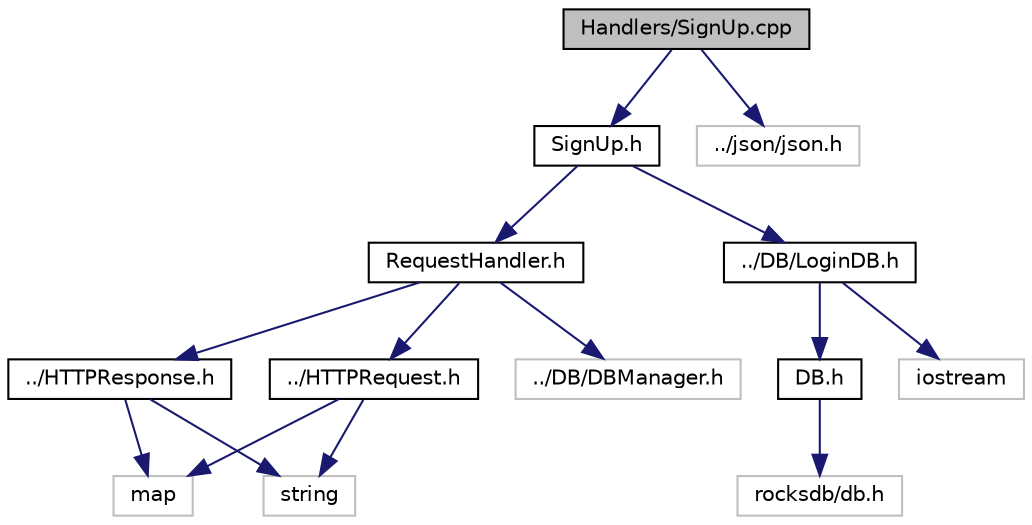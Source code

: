 digraph "Handlers/SignUp.cpp"
{
  edge [fontname="Helvetica",fontsize="10",labelfontname="Helvetica",labelfontsize="10"];
  node [fontname="Helvetica",fontsize="10",shape=record];
  Node1 [label="Handlers/SignUp.cpp",height=0.2,width=0.4,color="black", fillcolor="grey75", style="filled", fontcolor="black"];
  Node1 -> Node2 [color="midnightblue",fontsize="10",style="solid"];
  Node2 [label="SignUp.h",height=0.2,width=0.4,color="black", fillcolor="white", style="filled",URL="$_sign_up_8h.html"];
  Node2 -> Node3 [color="midnightblue",fontsize="10",style="solid"];
  Node3 [label="RequestHandler.h",height=0.2,width=0.4,color="black", fillcolor="white", style="filled",URL="$_request_handler_8h.html"];
  Node3 -> Node4 [color="midnightblue",fontsize="10",style="solid"];
  Node4 [label="../HTTPRequest.h",height=0.2,width=0.4,color="black", fillcolor="white", style="filled",URL="$_h_t_t_p_request_8h.html"];
  Node4 -> Node5 [color="midnightblue",fontsize="10",style="solid"];
  Node5 [label="string",height=0.2,width=0.4,color="grey75", fillcolor="white", style="filled"];
  Node4 -> Node6 [color="midnightblue",fontsize="10",style="solid"];
  Node6 [label="map",height=0.2,width=0.4,color="grey75", fillcolor="white", style="filled"];
  Node3 -> Node7 [color="midnightblue",fontsize="10",style="solid"];
  Node7 [label="../DB/DBManager.h",height=0.2,width=0.4,color="grey75", fillcolor="white", style="filled"];
  Node3 -> Node8 [color="midnightblue",fontsize="10",style="solid"];
  Node8 [label="../HTTPResponse.h",height=0.2,width=0.4,color="black", fillcolor="white", style="filled",URL="$_h_t_t_p_response_8h.html"];
  Node8 -> Node5 [color="midnightblue",fontsize="10",style="solid"];
  Node8 -> Node6 [color="midnightblue",fontsize="10",style="solid"];
  Node2 -> Node9 [color="midnightblue",fontsize="10",style="solid"];
  Node9 [label="../DB/LoginDB.h",height=0.2,width=0.4,color="black", fillcolor="white", style="filled",URL="$_login_d_b_8h.html"];
  Node9 -> Node10 [color="midnightblue",fontsize="10",style="solid"];
  Node10 [label="iostream",height=0.2,width=0.4,color="grey75", fillcolor="white", style="filled"];
  Node9 -> Node11 [color="midnightblue",fontsize="10",style="solid"];
  Node11 [label="DB.h",height=0.2,width=0.4,color="black", fillcolor="white", style="filled",URL="$_d_b_8h.html"];
  Node11 -> Node12 [color="midnightblue",fontsize="10",style="solid"];
  Node12 [label="rocksdb/db.h",height=0.2,width=0.4,color="grey75", fillcolor="white", style="filled"];
  Node1 -> Node13 [color="midnightblue",fontsize="10",style="solid"];
  Node13 [label="../json/json.h",height=0.2,width=0.4,color="grey75", fillcolor="white", style="filled"];
}
